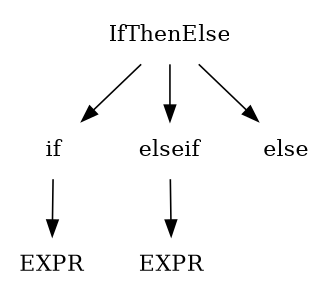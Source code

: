 digraph L0 {
        size = "4,2";
        ordering=out;
        node [shape = plaintext];
        EXPR2[label=EXPR];
        IfThenElse -> {if elseif else}
        if -> {EXPR};
        elseif -> {EXPR2};
}
